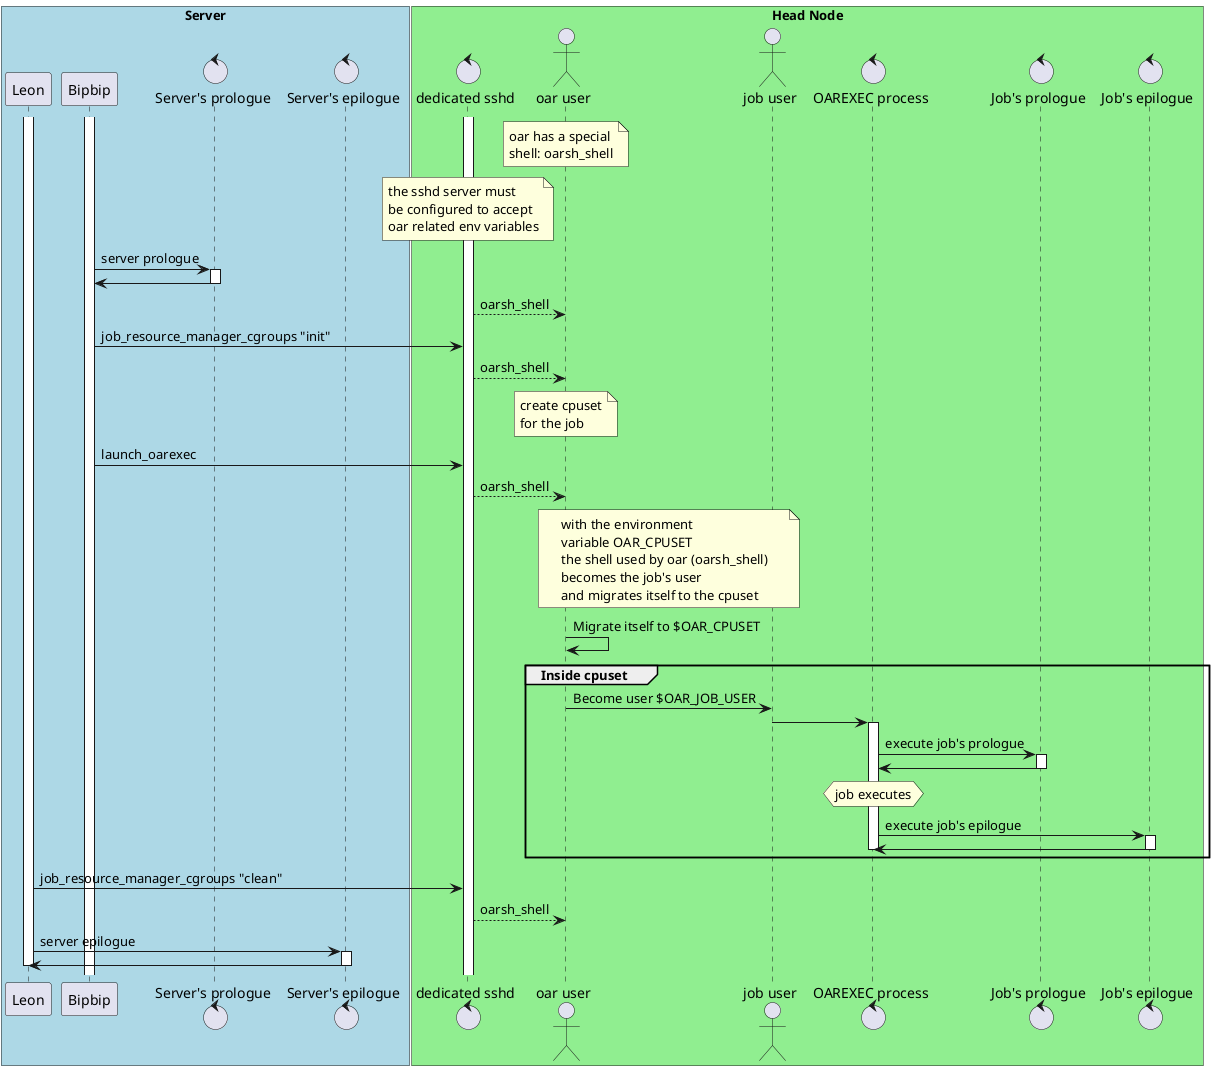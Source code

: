 @startuml
box "Server" #LightBlue
  participant Leon as leon
  participant Bipbip as bipbip
  control "Server's prologue" as sprologue
  control "Server's epilogue" as sepilogue
end box
box "Head Node" #LightGreen
  control "dedicated sshd" as sshd
  actor "oar user" as oar
  actor "job user" as user
  control "OAREXEC process" as OAREXEC
  control "Job's prologue" as prologue
  control "Job's epilogue" as epilogue
end box
note over oar
  oar has a special
  shell: oarsh_shell
end note

note over sshd
  the sshd server must
  be configured to accept
  oar related env variables
end note

bipbip++
sshd++

bipbip -> sprologue : server prologue
sprologue++
bipbip <- sprologue
sprologue--

sshd --> oar : oarsh_shell

bipbip -> sshd : job_resource_manager_cgroups "init"
sshd --> oar : oarsh_shell
note over oar
  create cpuset
  for the job
end note

bipbip -> sshd : launch_oarexec

sshd --> oar : oarsh_shell
note over oar, user
  with the environment
  variable OAR_CPUSET
  the shell used by oar (oarsh_shell)
  becomes the job's user
  and migrates itself to the cpuset
end note

oar -> oar: Migrate itself to $OAR_CPUSET
group Inside cpuset
  oar -> user: Become user $OAR_JOB_USER
  user -> OAREXEC
  OAREXEC++
  OAREXEC -> prologue: execute job's prologue
  prologue++
  OAREXEC <- prologue
  prologue--

  hnote over OAREXEC
    job executes
  end hnote

  ' Job terminated
  OAREXEC -> epilogue: execute job's epilogue
  epilogue++
  OAREXEC <- epilogue
  epilogue--
  OAREXEC--
end


activate leon
leon -> sshd : job_resource_manager_cgroups "clean"
sshd --> oar : oarsh_shell

leon -> sepilogue : server epilogue
sepilogue++
leon <- sepilogue
sepilogue--
leon--

@endumlgo
